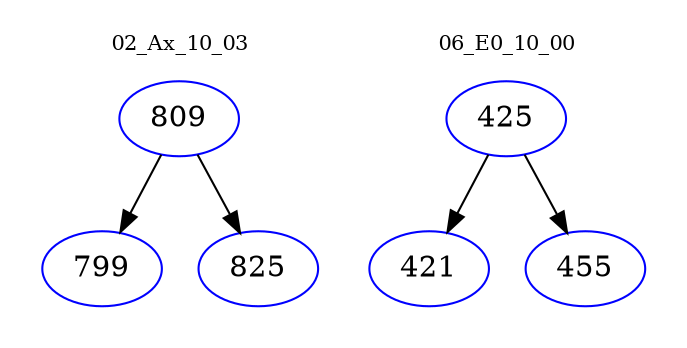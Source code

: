 digraph{
subgraph cluster_0 {
color = white
label = "02_Ax_10_03";
fontsize=10;
T0_809 [label="809", color="blue"]
T0_809 -> T0_799 [color="black"]
T0_799 [label="799", color="blue"]
T0_809 -> T0_825 [color="black"]
T0_825 [label="825", color="blue"]
}
subgraph cluster_1 {
color = white
label = "06_E0_10_00";
fontsize=10;
T1_425 [label="425", color="blue"]
T1_425 -> T1_421 [color="black"]
T1_421 [label="421", color="blue"]
T1_425 -> T1_455 [color="black"]
T1_455 [label="455", color="blue"]
}
}
